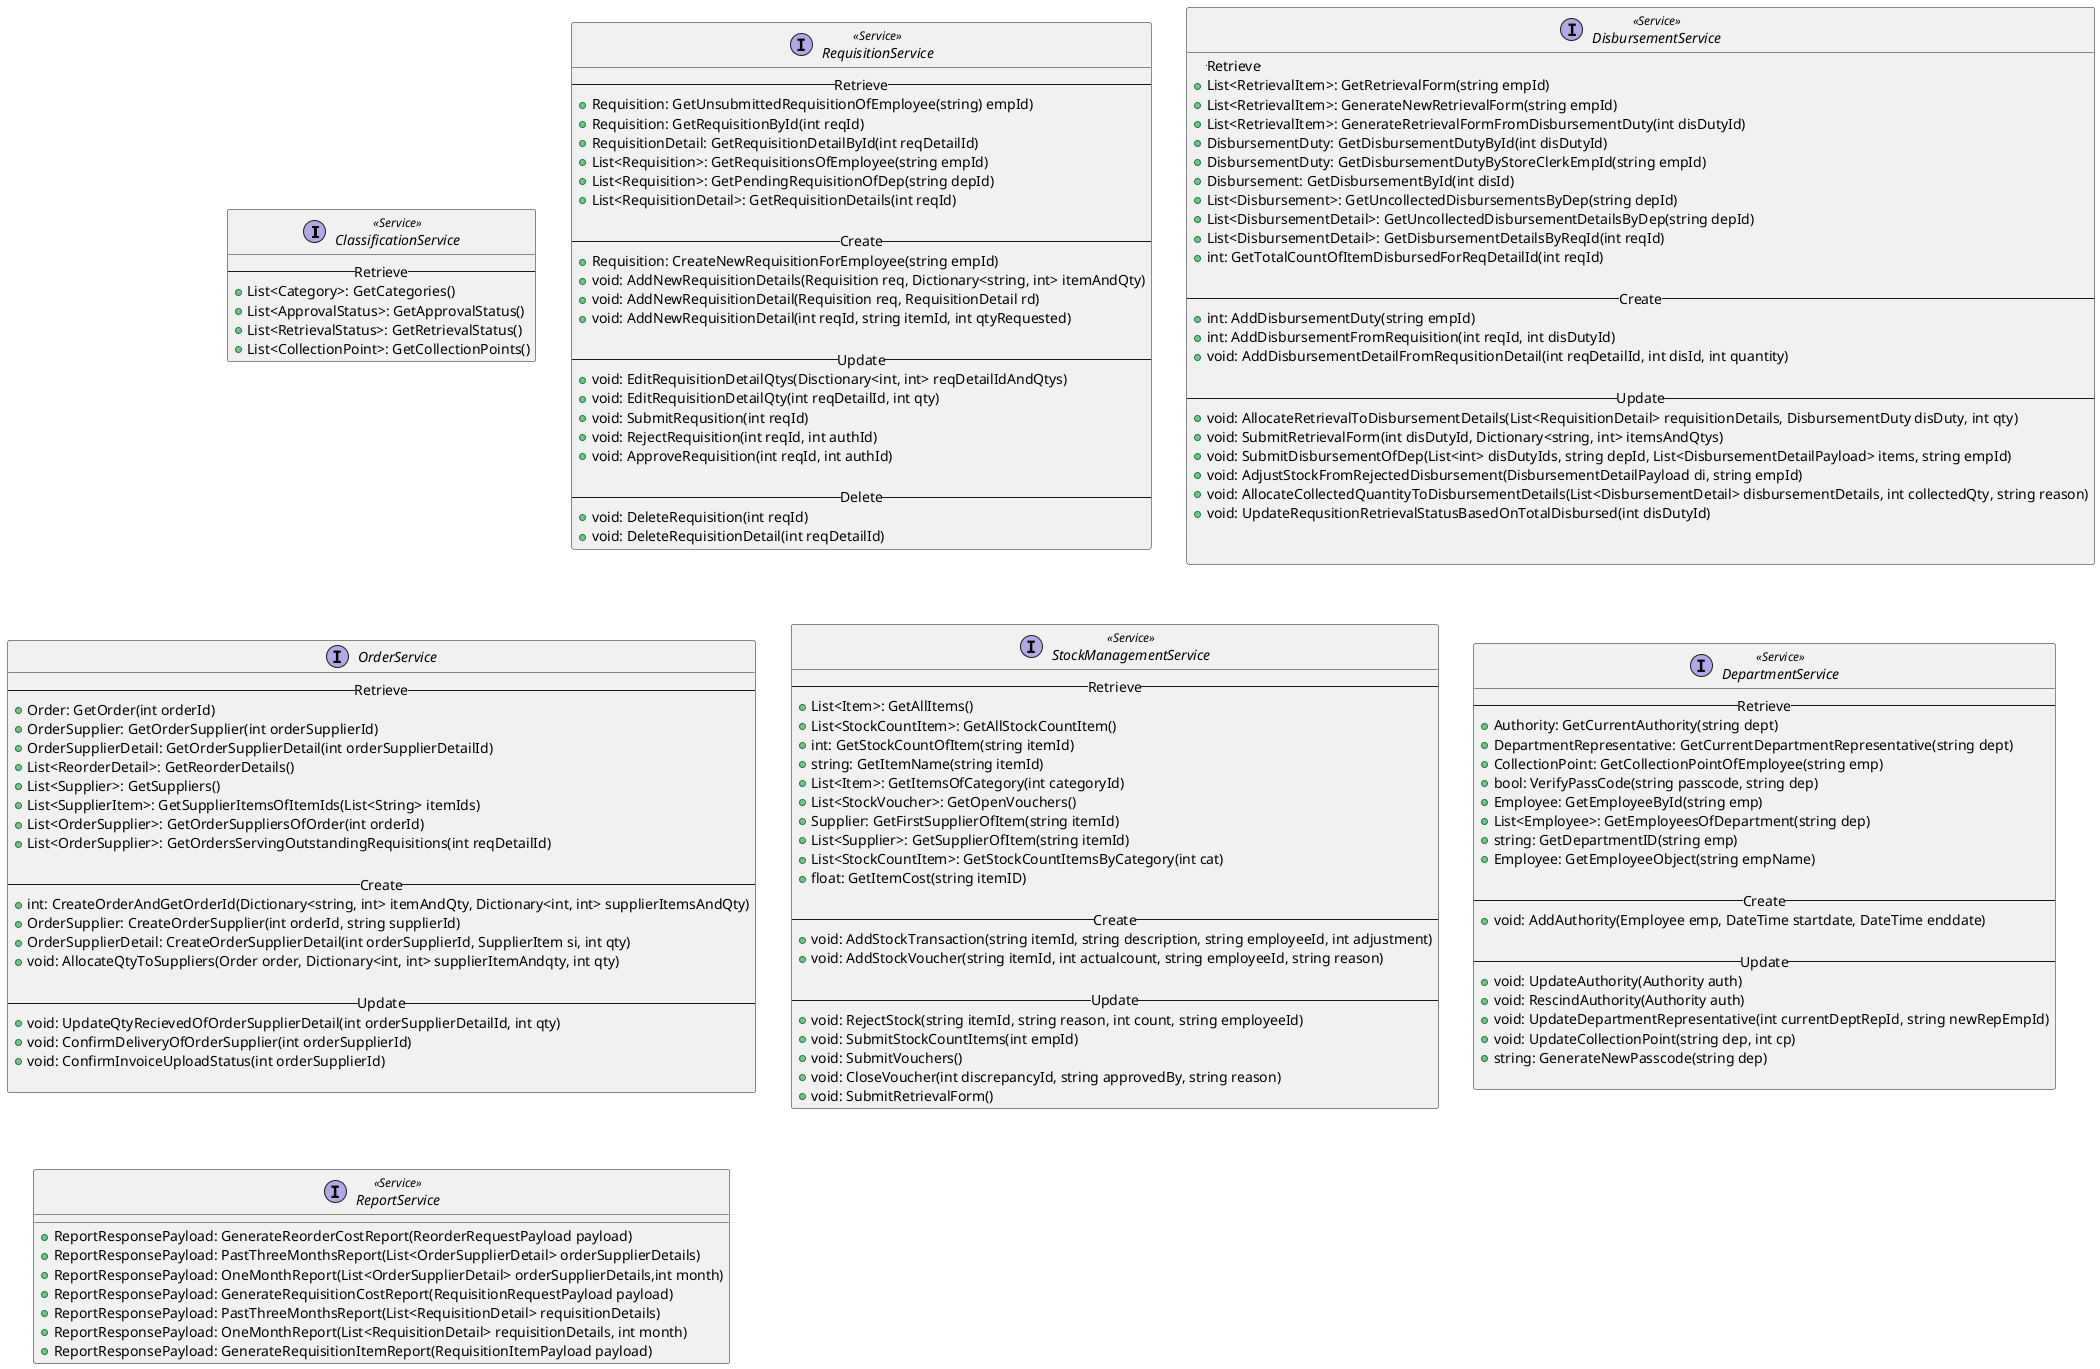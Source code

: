 [X] 2.2.1 Make new request
[X] 2.2.2 View Past Requsition Forms
[X] 2.2.4 Approve Requisition Forms
[X] 2.2.6 Delegate Authority
[X] 2.2.7 Appoint Department Department Representative
[X] 2.2.8 Change Collection Point

@startuml
Interface ClassificationService <<Service>> {
    --Retrieve--
    +List<Category>: GetCategories()
    +List<ApprovalStatus>: GetApprovalStatus()
    +List<RetrievalStatus>: GetRetrievalStatus()
    +List<CollectionPoint>: GetCollectionPoints()
}

Interface RequisitionService <<Service>> {
    --Retrieve--
    ' RequisitionDetails can be retrieved from Requisition object
    ' If no unsubmitted requsition, create new Requisition object for employee
    +Requisition: GetUnsubmittedRequisitionOfEmployee(string) empId)  
    +Requisition: GetRequisitionById(int reqId)
    +RequisitionDetail: GetRequisitionDetailById(int reqDetailId)
    +List<Requisition>: GetRequisitionsOfEmployee(string empId)
    +List<Requisition>: GetPendingRequisitionOfDep(string depId)
    +List<RequisitionDetail>: GetRequisitionDetails(int reqId)
    
    --Create--
    +Requisition: CreateNewRequisitionForEmployee(string empId)
    +void: AddNewRequisitionDetails(Requisition req, Dictionary<string, int> itemAndQty)
    +void: AddNewRequisitionDetail(Requisition req, RequisitionDetail rd)
    +void: AddNewRequisitionDetail(int reqId, string itemId, int qtyRequested)

    --Update--
    ' Loops through list and calls updateRequsitionDetail
    +void: EditRequisitionDetailQtys(Disctionary<int, int> reqDetailIdAndQtys)
    +void: EditRequisitionDetailQty(int reqDetailId, int qty)
    ' At submit, call createNewRequisitionForEmployee(Employee emp)
    +void: SubmitRequsition(int reqId)
    +void: RejectRequisition(int reqId, int authId)
    +void: ApproveRequisition(int reqId, int authId)

    --Delete--
    +void: DeleteRequisition(int reqId)
    +void: DeleteRequisitionDetail(int reqDetailId)
}

Interface DisbursementService <<Service>> {
    --Retrieve--   
    +List<RetrievalItem>: GetRetrievalForm(string empId)
    +List<RetrievalItem>: GenerateNewRetrievalForm(string empId)
    +List<RetrievalItem>: GenerateRetrievalFormFromDisbursementDuty(int disDutyId)
    +DisbursementDuty: GetDisbursementDutyById(int disDutyId)
    +DisbursementDuty: GetDisbursementDutyByStoreClerkEmpId(string empId)
    +Disbursement: GetDisbursementById(int disId)
    +List<Disbursement>: GetUncollectedDisbursementsByDep(string depId)
    +List<DisbursementDetail>: GetUncollectedDisbursementDetailsByDep(string depId)
    +List<DisbursementDetail>: GetDisbursementDetailsByReqId(int reqId)
    +int: GetTotalCountOfItemDisbursedForReqDetailId(int reqId)
   
    --Create--
    +int: AddDisbursementDuty(string empId)
    +int: AddDisbursementFromRequisition(int reqId, int disDutyId)
    +void: AddDisbursementDetailFromRequsitionDetail(int reqDetailId, int disId, int quantity)
   
    --Update--
    +void: AllocateRetrievalToDisbursementDetails(List<RequisitionDetail> requisitionDetails, DisbursementDuty disDuty, int qty)
    +void: SubmitRetrievalForm(int disDutyId, Dictionary<string, int> itemsAndQtys)
    +void: SubmitDisbursementOfDep(List<int> disDutyIds, string depId, List<DisbursementDetailPayload> items, string empId)
    +void: AdjustStockFromRejectedDisbursement(DisbursementDetailPayload di, string empId)
    +void: AllocateCollectedQuantityToDisbursementDetails(List<DisbursementDetail> disbursementDetails, int collectedQty, string reason)
    +void: UpdateRequsitionRetrievalStatusBasedOnTotalDisbursed(int disDutyId)
   

}

Interface OrderService {
    --Retrieve--
    ' Loops through and calls the second method
    +Order: GetOrder(int orderId)
    +OrderSupplier: GetOrderSupplier(int orderSupplierId)
    +OrderSupplierDetail: GetOrderSupplierDetail(int orderSupplierDetailId)
    +List<ReorderDetail>: GetReorderDetails()
    +List<Supplier>: GetSuppliers()
    +List<SupplierItem>: GetSupplierItemsOfItemIds(List<String> itemIds)
    +List<OrderSupplier>: GetOrderSuppliersOfOrder(int orderId)
    +List<OrderSupplier>: GetOrdersServingOutstandingRequisitions(int reqDetailId)

    --Create--
    ' createNewOrder will call addOrder, addOrderSupplier and addOrderSupplierDetails
    +int: CreateOrderAndGetOrderId(Dictionary<string, int> itemAndQty, Dictionary<int, int> supplierItemsAndQty)
    +OrderSupplier: CreateOrderSupplier(int orderId, string supplierId)
    +OrderSupplierDetail: CreateOrderSupplierDetail(int orderSupplierId, SupplierItem si, int qty)
    +void: AllocateQtyToSuppliers(Order order, Dictionary<int, int> supplierItemAndqty, int qty)

    --Update--
    +void: UpdateQtyRecievedOfOrderSupplierDetail(int orderSupplierDetailId, int qty)
    +void: ConfirmDeliveryOfOrderSupplier(int orderSupplierId)
    +void: ConfirmInvoiceUploadStatus(int orderSupplierId)

   }

Interface StockManagementService <<Service>> {
    --Retrieve--
    +List<Item>: GetAllItems()       
    +List<StockCountItem>: GetAllStockCountItem()      
    +int: GetStockCountOfItem(string itemId)
    +string: GetItemName(string itemId)
    +List<Item>: GetItemsOfCategory(int categoryId)
    +List<StockVoucher>: GetOpenVouchers()              
    +Supplier: GetFirstSupplierOfItem(string itemId)     
    +List<Supplier>: GetSupplierOfItem(string itemId)
    +List<StockCountItem>: GetStockCountItemsByCategory(int cat)
    +float: GetItemCost(string itemID)

    --Create--
    +void: AddStockTransaction(string itemId, string description, string employeeId, int adjustment)
    +void: AddStockVoucher(string itemId, int actualcount, string employeeId, string reason)

    --Update--
    +void: RejectStock(string itemId, string reason, int count, string employeeId)
    +void: SubmitStockCountItems(int empId)
    +void: SubmitVouchers()
    +void: CloseVoucher(int discrepancyId, string approvedBy, string reason)
    +void: SubmitRetrievalForm()
}

Interface DepartmentService <<Service>> {
    --Retrieve--
    ' Get authorised person based on current date
    +Authority: GetCurrentAuthority(string dept)
    +DepartmentRepresentative: GetCurrentDepartmentRepresentative(string dept)
    +CollectionPoint: GetCollectionPointOfEmployee(string emp)
    +bool: VerifyPassCode(string passcode, string dep)
    +Employee: GetEmployeeById(string emp)
    +List<Employee>: GetEmployeesOfDepartment(string dep)
    +string: GetDepartmentID(string emp)
    +Employee: GetEmployeeObject(string empName)

    --Create--
    ' Add emp as Authority with start and end date, and add Dep Head with start date = emp end date + 1
    +void: AddAuthority(Employee emp, DateTime startdate, DateTime enddate)

    --Update--
    +void: UpdateAuthority(Authority auth)
    +void: RescindAuthority(Authority auth)
    +void: UpdateDepartmentRepresentative(int currentDeptRepId, string newRepEmpId)
    +void: UpdateCollectionPoint(string dep, int cp)
    +string: GenerateNewPasscode(string dep)

}

Interface ReportService <<Service>>{

+ ReportResponsePayload: GenerateReorderCostReport(ReorderRequestPayload payload)
+ ReportResponsePayload: PastThreeMonthsReport(List<OrderSupplierDetail> orderSupplierDetails)
+ ReportResponsePayload: OneMonthReport(List<OrderSupplierDetail> orderSupplierDetails,int month)
+ ReportResponsePayload: GenerateRequisitionCostReport(RequisitionRequestPayload payload)
+ ReportResponsePayload: PastThreeMonthsReport(List<RequisitionDetail> requisitionDetails)
+ ReportResponsePayload: OneMonthReport(List<RequisitionDetail> requisitionDetails, int month)
+ ReportResponsePayload: GenerateRequisitionItemReport(RequisitionItemPayload payload)
}
@enduml